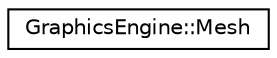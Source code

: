 digraph "Graphical Class Hierarchy"
{
  edge [fontname="Helvetica",fontsize="10",labelfontname="Helvetica",labelfontsize="10"];
  node [fontname="Helvetica",fontsize="10",shape=record];
  rankdir="LR";
  Node0 [label="GraphicsEngine::Mesh",height=0.2,width=0.4,color="black", fillcolor="white", style="filled",URL="$class_graphics_engine_1_1_mesh.html"];
}
